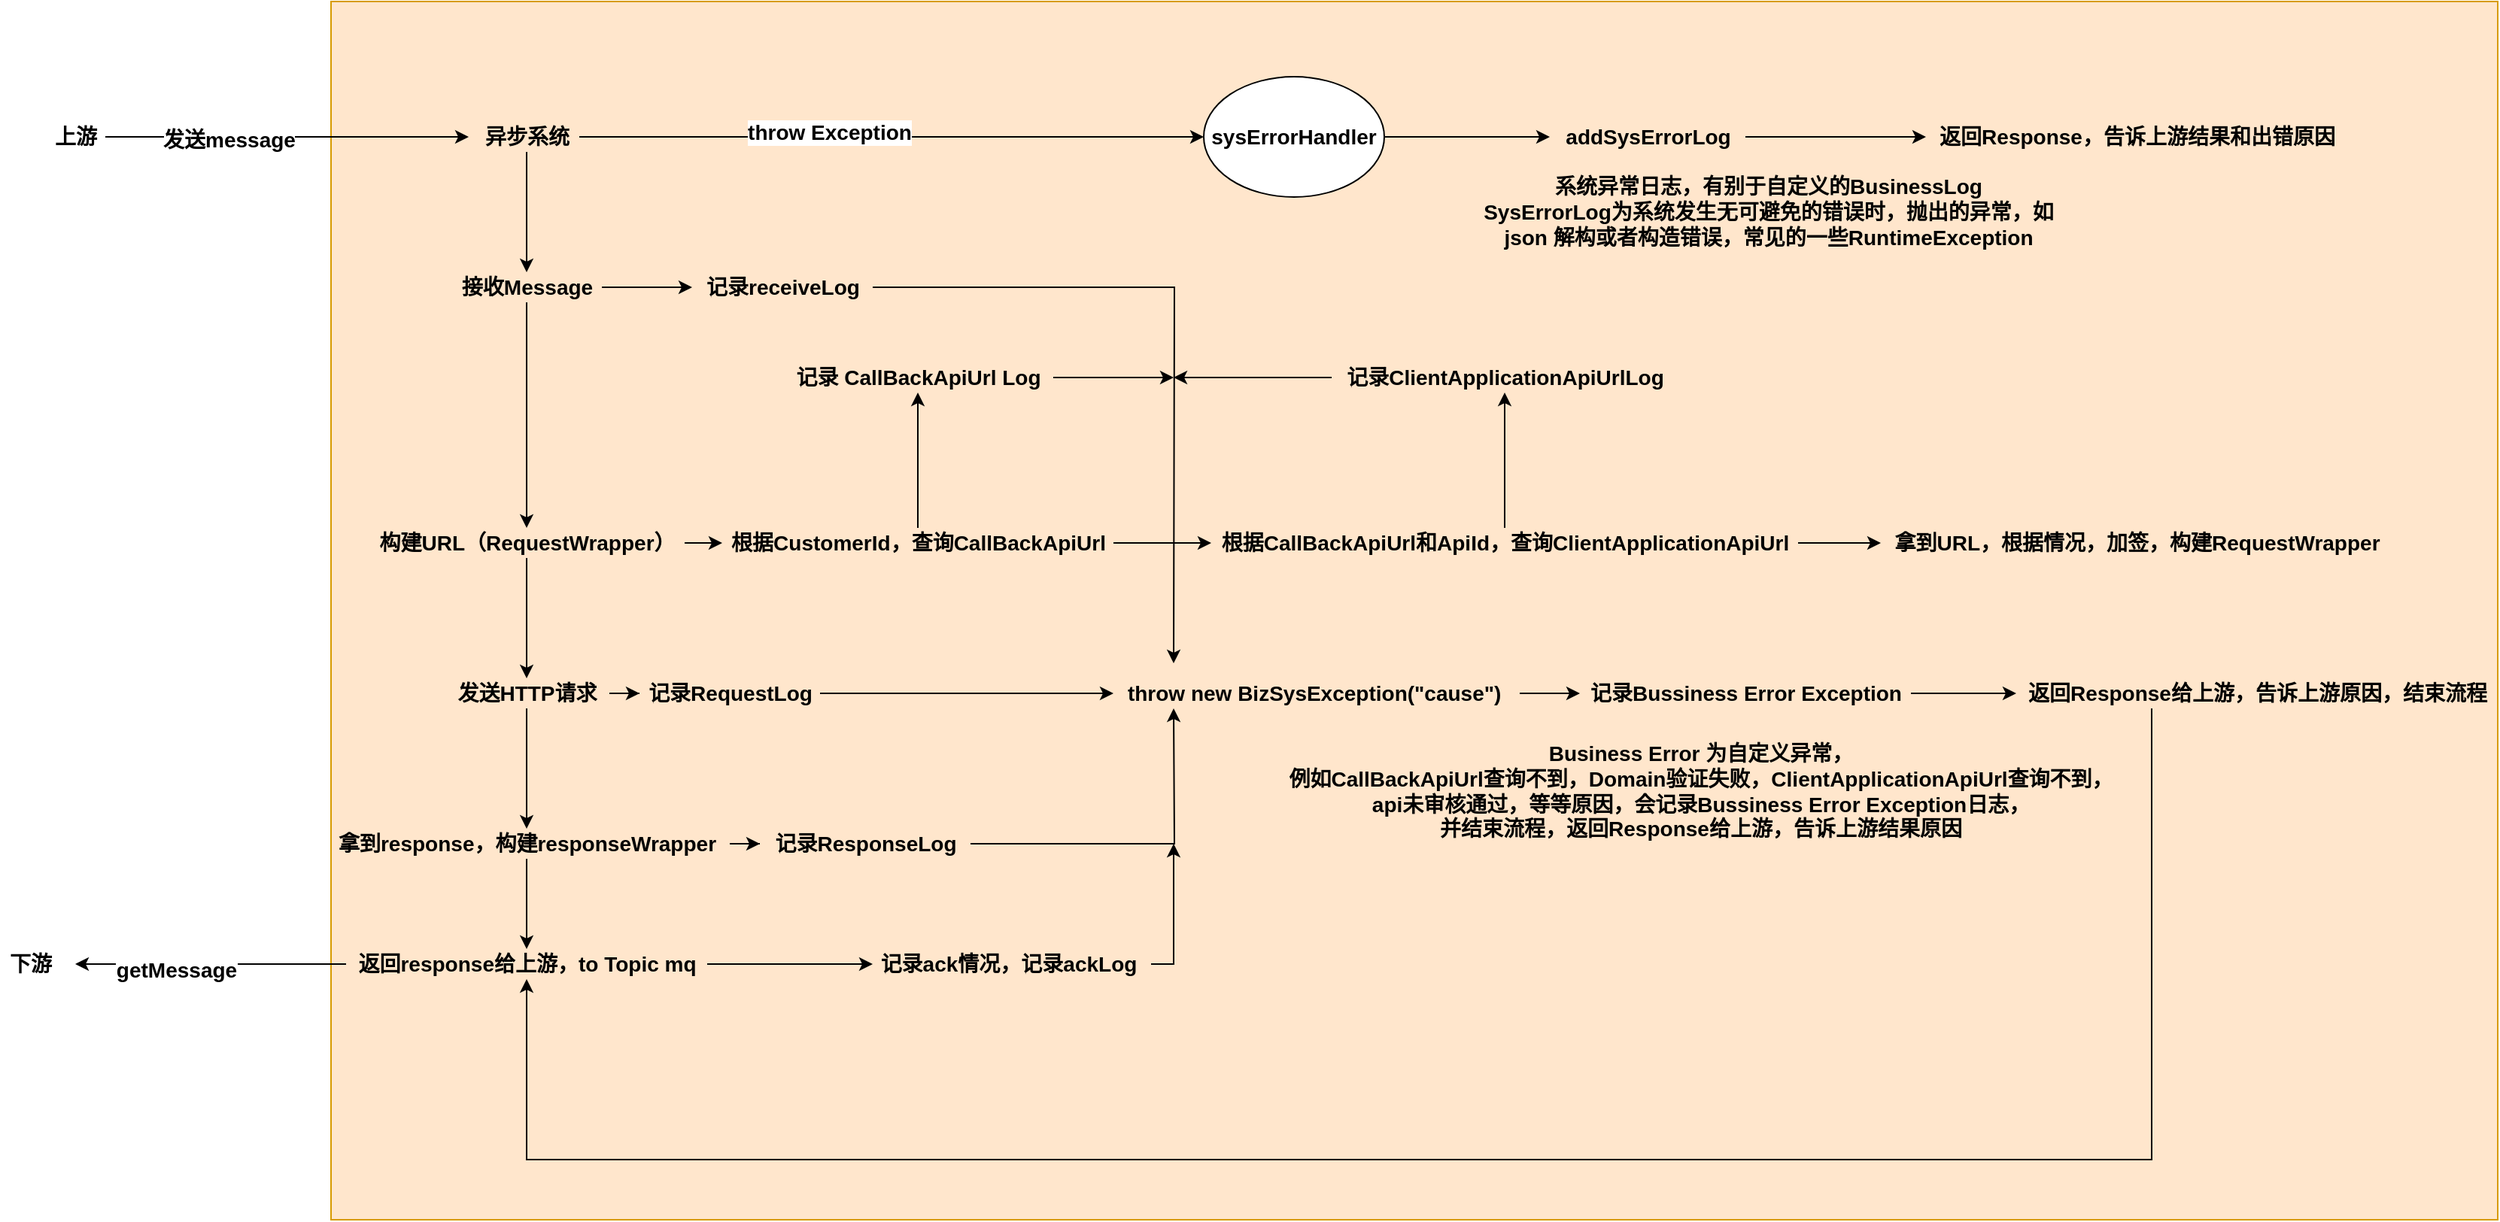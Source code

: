<mxfile version="19.0.3" type="github"><diagram id="NIdniPqSvgRX31nmn3Xq" name="Page-1"><mxGraphModel dx="1422" dy="704" grid="1" gridSize="10" guides="1" tooltips="1" connect="1" arrows="1" fold="1" page="1" pageScale="1" pageWidth="827" pageHeight="1169" math="0" shadow="0"><root><mxCell id="0"/><mxCell id="1" parent="0"/><mxCell id="XE2vrfoXVuFMIHdzYgCL-67" value="" style="rounded=0;whiteSpace=wrap;html=1;fillColor=#ffe6cc;strokeColor=#d79b00;fontStyle=1;fontSize=14;" vertex="1" parent="1"><mxGeometry x="230" y="50" width="1440" height="810" as="geometry"/></mxCell><mxCell id="XE2vrfoXVuFMIHdzYgCL-15" style="edgeStyle=orthogonalEdgeStyle;rounded=0;orthogonalLoop=1;jettySize=auto;html=1;entryX=-0.05;entryY=0.5;entryDx=0;entryDy=0;entryPerimeter=0;fontStyle=1;fontSize=14;" edge="1" parent="1" source="XE2vrfoXVuFMIHdzYgCL-1" target="XE2vrfoXVuFMIHdzYgCL-2"><mxGeometry relative="1" as="geometry"/></mxCell><mxCell id="XE2vrfoXVuFMIHdzYgCL-16" value="发送message" style="edgeLabel;html=1;align=center;verticalAlign=middle;resizable=0;points=[];fontStyle=1;fontSize=14;" vertex="1" connectable="0" parent="XE2vrfoXVuFMIHdzYgCL-15"><mxGeometry x="-0.323" y="-2" relative="1" as="geometry"><mxPoint as="offset"/></mxGeometry></mxCell><mxCell id="XE2vrfoXVuFMIHdzYgCL-1" value="上游" style="text;html=1;align=center;verticalAlign=middle;resizable=0;points=[];autosize=1;strokeColor=none;fillColor=none;fontStyle=1;fontSize=14;" vertex="1" parent="1"><mxGeometry x="40" y="130" width="40" height="20" as="geometry"/></mxCell><mxCell id="XE2vrfoXVuFMIHdzYgCL-4" value="" style="edgeStyle=orthogonalEdgeStyle;rounded=0;orthogonalLoop=1;jettySize=auto;html=1;fontStyle=1;fontSize=14;" edge="1" parent="1" source="XE2vrfoXVuFMIHdzYgCL-2" target="XE2vrfoXVuFMIHdzYgCL-3"><mxGeometry relative="1" as="geometry"/></mxCell><mxCell id="XE2vrfoXVuFMIHdzYgCL-74" style="edgeStyle=orthogonalEdgeStyle;rounded=0;orthogonalLoop=1;jettySize=auto;html=1;entryX=0;entryY=0.5;entryDx=0;entryDy=0;fontStyle=1;fontSize=14;" edge="1" parent="1" source="XE2vrfoXVuFMIHdzYgCL-2" target="XE2vrfoXVuFMIHdzYgCL-71"><mxGeometry relative="1" as="geometry"/></mxCell><mxCell id="XE2vrfoXVuFMIHdzYgCL-75" value="throw Exception" style="edgeLabel;html=1;align=center;verticalAlign=middle;resizable=0;points=[];fontStyle=1;fontSize=14;" vertex="1" connectable="0" parent="XE2vrfoXVuFMIHdzYgCL-74"><mxGeometry x="-0.2" y="3" relative="1" as="geometry"><mxPoint as="offset"/></mxGeometry></mxCell><mxCell id="XE2vrfoXVuFMIHdzYgCL-2" value="异步系统" style="text;html=1;align=center;verticalAlign=middle;resizable=0;points=[];autosize=1;strokeColor=none;fillColor=none;fontStyle=1;fontSize=14;" vertex="1" parent="1"><mxGeometry x="325" y="130" width="70" height="20" as="geometry"/></mxCell><mxCell id="XE2vrfoXVuFMIHdzYgCL-21" style="edgeStyle=orthogonalEdgeStyle;rounded=0;orthogonalLoop=1;jettySize=auto;html=1;fontStyle=1;fontSize=14;" edge="1" parent="1" source="XE2vrfoXVuFMIHdzYgCL-3" target="XE2vrfoXVuFMIHdzYgCL-7"><mxGeometry relative="1" as="geometry"/></mxCell><mxCell id="XE2vrfoXVuFMIHdzYgCL-23" value="" style="edgeStyle=orthogonalEdgeStyle;rounded=0;orthogonalLoop=1;jettySize=auto;html=1;fontStyle=1;fontSize=14;" edge="1" parent="1" source="XE2vrfoXVuFMIHdzYgCL-3" target="XE2vrfoXVuFMIHdzYgCL-22"><mxGeometry relative="1" as="geometry"/></mxCell><mxCell id="XE2vrfoXVuFMIHdzYgCL-3" value="接收Message" style="text;html=1;align=center;verticalAlign=middle;resizable=0;points=[];autosize=1;strokeColor=none;fillColor=none;fontStyle=1;fontSize=14;" vertex="1" parent="1"><mxGeometry x="310" y="230" width="100" height="20" as="geometry"/></mxCell><mxCell id="XE2vrfoXVuFMIHdzYgCL-10" value="" style="edgeStyle=orthogonalEdgeStyle;rounded=0;orthogonalLoop=1;jettySize=auto;html=1;fontStyle=1;fontSize=14;" edge="1" parent="1" source="XE2vrfoXVuFMIHdzYgCL-7" target="XE2vrfoXVuFMIHdzYgCL-9"><mxGeometry relative="1" as="geometry"/></mxCell><mxCell id="XE2vrfoXVuFMIHdzYgCL-25" value="" style="edgeStyle=orthogonalEdgeStyle;rounded=0;orthogonalLoop=1;jettySize=auto;html=1;fontStyle=1;fontSize=14;" edge="1" parent="1" source="XE2vrfoXVuFMIHdzYgCL-7" target="XE2vrfoXVuFMIHdzYgCL-24"><mxGeometry relative="1" as="geometry"/></mxCell><mxCell id="XE2vrfoXVuFMIHdzYgCL-7" value="构建URL（RequestWrapper）" style="text;html=1;align=center;verticalAlign=middle;resizable=0;points=[];autosize=1;strokeColor=none;fillColor=none;fontStyle=1;fontSize=14;" vertex="1" parent="1"><mxGeometry x="255" y="400" width="210" height="20" as="geometry"/></mxCell><mxCell id="XE2vrfoXVuFMIHdzYgCL-12" value="" style="edgeStyle=orthogonalEdgeStyle;rounded=0;orthogonalLoop=1;jettySize=auto;html=1;fontStyle=1;fontSize=14;" edge="1" parent="1" source="XE2vrfoXVuFMIHdzYgCL-9" target="XE2vrfoXVuFMIHdzYgCL-11"><mxGeometry relative="1" as="geometry"/></mxCell><mxCell id="XE2vrfoXVuFMIHdzYgCL-14" value="" style="edgeStyle=orthogonalEdgeStyle;rounded=0;orthogonalLoop=1;jettySize=auto;html=1;fontStyle=1;fontSize=14;" edge="1" parent="1" source="XE2vrfoXVuFMIHdzYgCL-9" target="XE2vrfoXVuFMIHdzYgCL-13"><mxGeometry relative="1" as="geometry"/></mxCell><mxCell id="XE2vrfoXVuFMIHdzYgCL-9" value="发送HTTP请求" style="text;html=1;align=center;verticalAlign=middle;resizable=0;points=[];autosize=1;strokeColor=none;fillColor=none;fontStyle=1;fontSize=14;" vertex="1" parent="1"><mxGeometry x="305" y="500" width="110" height="20" as="geometry"/></mxCell><mxCell id="XE2vrfoXVuFMIHdzYgCL-18" value="" style="edgeStyle=orthogonalEdgeStyle;rounded=0;orthogonalLoop=1;jettySize=auto;html=1;fontStyle=1;fontSize=14;" edge="1" parent="1" source="XE2vrfoXVuFMIHdzYgCL-11" target="XE2vrfoXVuFMIHdzYgCL-17"><mxGeometry relative="1" as="geometry"/></mxCell><mxCell id="XE2vrfoXVuFMIHdzYgCL-20" value="" style="edgeStyle=orthogonalEdgeStyle;rounded=0;orthogonalLoop=1;jettySize=auto;html=1;fontStyle=1;fontSize=14;" edge="1" parent="1" source="XE2vrfoXVuFMIHdzYgCL-11" target="XE2vrfoXVuFMIHdzYgCL-19"><mxGeometry relative="1" as="geometry"/></mxCell><mxCell id="XE2vrfoXVuFMIHdzYgCL-11" value="拿到response，构建responseWrapper" style="text;html=1;align=center;verticalAlign=middle;resizable=0;points=[];autosize=1;strokeColor=none;fillColor=none;fontStyle=1;fontSize=14;" vertex="1" parent="1"><mxGeometry x="225" y="600" width="270" height="20" as="geometry"/></mxCell><mxCell id="XE2vrfoXVuFMIHdzYgCL-35" style="edgeStyle=orthogonalEdgeStyle;rounded=0;orthogonalLoop=1;jettySize=auto;html=1;fontStyle=1;fontSize=14;" edge="1" parent="1" source="XE2vrfoXVuFMIHdzYgCL-13" target="XE2vrfoXVuFMIHdzYgCL-47"><mxGeometry relative="1" as="geometry"><mxPoint x="740" y="510" as="targetPoint"/></mxGeometry></mxCell><mxCell id="XE2vrfoXVuFMIHdzYgCL-13" value="记录RequestLog" style="text;html=1;align=center;verticalAlign=middle;resizable=0;points=[];autosize=1;strokeColor=none;fillColor=none;fontStyle=1;fontSize=14;" vertex="1" parent="1"><mxGeometry x="435" y="500" width="120" height="20" as="geometry"/></mxCell><mxCell id="XE2vrfoXVuFMIHdzYgCL-51" style="edgeStyle=orthogonalEdgeStyle;rounded=0;orthogonalLoop=1;jettySize=auto;html=1;fontStyle=1;fontSize=14;" edge="1" parent="1" source="XE2vrfoXVuFMIHdzYgCL-17"><mxGeometry relative="1" as="geometry"><mxPoint x="590" y="690" as="targetPoint"/></mxGeometry></mxCell><mxCell id="XE2vrfoXVuFMIHdzYgCL-68" style="edgeStyle=orthogonalEdgeStyle;rounded=0;orthogonalLoop=1;jettySize=auto;html=1;fontStyle=1;fontSize=14;" edge="1" parent="1" source="XE2vrfoXVuFMIHdzYgCL-17"><mxGeometry relative="1" as="geometry"><mxPoint x="60" y="690" as="targetPoint"/></mxGeometry></mxCell><mxCell id="XE2vrfoXVuFMIHdzYgCL-70" value="getMessage" style="edgeLabel;html=1;align=center;verticalAlign=middle;resizable=0;points=[];fontStyle=1;fontSize=14;" vertex="1" connectable="0" parent="XE2vrfoXVuFMIHdzYgCL-68"><mxGeometry x="0.26" y="3" relative="1" as="geometry"><mxPoint as="offset"/></mxGeometry></mxCell><mxCell id="XE2vrfoXVuFMIHdzYgCL-17" value="返回response给上游，to Topic mq" style="text;html=1;align=center;verticalAlign=middle;resizable=0;points=[];autosize=1;strokeColor=none;fillColor=none;fontStyle=1;fontSize=14;" vertex="1" parent="1"><mxGeometry x="240" y="680" width="240" height="20" as="geometry"/></mxCell><mxCell id="XE2vrfoXVuFMIHdzYgCL-36" style="edgeStyle=orthogonalEdgeStyle;rounded=0;orthogonalLoop=1;jettySize=auto;html=1;fontStyle=1;fontSize=14;" edge="1" parent="1" source="XE2vrfoXVuFMIHdzYgCL-19"><mxGeometry relative="1" as="geometry"><mxPoint x="790" y="520" as="targetPoint"/></mxGeometry></mxCell><mxCell id="XE2vrfoXVuFMIHdzYgCL-19" value="记录ResponseLog" style="text;html=1;align=center;verticalAlign=middle;resizable=0;points=[];autosize=1;strokeColor=none;fillColor=none;fontStyle=1;fontSize=14;" vertex="1" parent="1"><mxGeometry x="515" y="600" width="140" height="20" as="geometry"/></mxCell><mxCell id="XE2vrfoXVuFMIHdzYgCL-41" style="edgeStyle=orthogonalEdgeStyle;rounded=0;orthogonalLoop=1;jettySize=auto;html=1;fontStyle=1;fontSize=14;" edge="1" parent="1" source="XE2vrfoXVuFMIHdzYgCL-22"><mxGeometry relative="1" as="geometry"><mxPoint x="790" y="490" as="targetPoint"/></mxGeometry></mxCell><mxCell id="XE2vrfoXVuFMIHdzYgCL-22" value="记录receiveLog" style="text;html=1;align=center;verticalAlign=middle;resizable=0;points=[];autosize=1;strokeColor=none;fillColor=none;fontStyle=1;fontSize=14;" vertex="1" parent="1"><mxGeometry x="470" y="230" width="120" height="20" as="geometry"/></mxCell><mxCell id="XE2vrfoXVuFMIHdzYgCL-27" value="" style="edgeStyle=orthogonalEdgeStyle;rounded=0;orthogonalLoop=1;jettySize=auto;html=1;fontStyle=1;fontSize=14;" edge="1" parent="1" source="XE2vrfoXVuFMIHdzYgCL-24" target="XE2vrfoXVuFMIHdzYgCL-26"><mxGeometry relative="1" as="geometry"/></mxCell><mxCell id="XE2vrfoXVuFMIHdzYgCL-29" value="" style="edgeStyle=orthogonalEdgeStyle;rounded=0;orthogonalLoop=1;jettySize=auto;html=1;fontStyle=1;fontSize=14;" edge="1" parent="1" source="XE2vrfoXVuFMIHdzYgCL-24" target="XE2vrfoXVuFMIHdzYgCL-28"><mxGeometry relative="1" as="geometry"/></mxCell><mxCell id="XE2vrfoXVuFMIHdzYgCL-24" value="根据CustomerId，查询CallBackApiUrl" style="text;html=1;align=center;verticalAlign=middle;resizable=0;points=[];autosize=1;strokeColor=none;fillColor=none;fontStyle=1;fontSize=14;" vertex="1" parent="1"><mxGeometry x="490" y="400" width="260" height="20" as="geometry"/></mxCell><mxCell id="XE2vrfoXVuFMIHdzYgCL-45" style="edgeStyle=orthogonalEdgeStyle;rounded=0;orthogonalLoop=1;jettySize=auto;html=1;fontStyle=1;fontSize=14;" edge="1" parent="1" source="XE2vrfoXVuFMIHdzYgCL-26"><mxGeometry relative="1" as="geometry"><mxPoint x="790" y="300" as="targetPoint"/></mxGeometry></mxCell><mxCell id="XE2vrfoXVuFMIHdzYgCL-26" value="记录 CallBackApiUrl Log" style="text;html=1;align=center;verticalAlign=middle;resizable=0;points=[];autosize=1;strokeColor=none;fillColor=none;fontStyle=1;fontSize=14;" vertex="1" parent="1"><mxGeometry x="530" y="290" width="180" height="20" as="geometry"/></mxCell><mxCell id="XE2vrfoXVuFMIHdzYgCL-31" value="" style="edgeStyle=orthogonalEdgeStyle;rounded=0;orthogonalLoop=1;jettySize=auto;html=1;fontStyle=1;fontSize=14;" edge="1" parent="1" source="XE2vrfoXVuFMIHdzYgCL-28" target="XE2vrfoXVuFMIHdzYgCL-30"><mxGeometry relative="1" as="geometry"/></mxCell><mxCell id="XE2vrfoXVuFMIHdzYgCL-33" value="" style="edgeStyle=orthogonalEdgeStyle;rounded=0;orthogonalLoop=1;jettySize=auto;html=1;fontStyle=1;fontSize=14;" edge="1" parent="1" source="XE2vrfoXVuFMIHdzYgCL-28" target="XE2vrfoXVuFMIHdzYgCL-32"><mxGeometry relative="1" as="geometry"/></mxCell><mxCell id="XE2vrfoXVuFMIHdzYgCL-28" value="根据CallBackApiUrl和ApiId，查询ClientApplicationApiUrl" style="text;html=1;align=center;verticalAlign=middle;resizable=0;points=[];autosize=1;strokeColor=none;fillColor=none;fontStyle=1;fontSize=14;" vertex="1" parent="1"><mxGeometry x="815" y="400" width="390" height="20" as="geometry"/></mxCell><mxCell id="XE2vrfoXVuFMIHdzYgCL-46" style="edgeStyle=orthogonalEdgeStyle;rounded=0;orthogonalLoop=1;jettySize=auto;html=1;fontStyle=1;fontSize=14;" edge="1" parent="1" source="XE2vrfoXVuFMIHdzYgCL-30"><mxGeometry relative="1" as="geometry"><mxPoint x="790" y="300" as="targetPoint"/></mxGeometry></mxCell><mxCell id="XE2vrfoXVuFMIHdzYgCL-30" value="记录ClientApplicationApiUrlLog" style="text;html=1;align=center;verticalAlign=middle;resizable=0;points=[];autosize=1;strokeColor=none;fillColor=none;fontStyle=1;fontSize=14;" vertex="1" parent="1"><mxGeometry x="895" y="290" width="230" height="20" as="geometry"/></mxCell><mxCell id="XE2vrfoXVuFMIHdzYgCL-32" value="拿到URL，根据情况，加签，构建RequestWrapper" style="text;html=1;align=center;verticalAlign=middle;resizable=0;points=[];autosize=1;strokeColor=none;fillColor=none;fontStyle=1;fontSize=14;" vertex="1" parent="1"><mxGeometry x="1260" y="400" width="340" height="20" as="geometry"/></mxCell><mxCell id="XE2vrfoXVuFMIHdzYgCL-88" value="" style="edgeStyle=orthogonalEdgeStyle;rounded=0;orthogonalLoop=1;jettySize=auto;html=1;fontSize=14;" edge="1" parent="1" source="XE2vrfoXVuFMIHdzYgCL-47" target="XE2vrfoXVuFMIHdzYgCL-49"><mxGeometry relative="1" as="geometry"><mxPoint x="1106" y="490" as="targetPoint"/></mxGeometry></mxCell><mxCell id="XE2vrfoXVuFMIHdzYgCL-47" value="throw new BizSysException(&quot;cause&quot;)&amp;nbsp;" style="text;html=1;align=center;verticalAlign=middle;resizable=0;points=[];autosize=1;strokeColor=none;fillColor=none;fontStyle=1;fontSize=14;" vertex="1" parent="1"><mxGeometry x="750" y="500" width="270" height="20" as="geometry"/></mxCell><mxCell id="XE2vrfoXVuFMIHdzYgCL-56" style="edgeStyle=orthogonalEdgeStyle;rounded=0;orthogonalLoop=1;jettySize=auto;html=1;fontStyle=1;fontSize=14;" edge="1" parent="1" source="XE2vrfoXVuFMIHdzYgCL-49" target="XE2vrfoXVuFMIHdzYgCL-57"><mxGeometry relative="1" as="geometry"><mxPoint x="1300" y="510" as="targetPoint"/></mxGeometry></mxCell><mxCell id="XE2vrfoXVuFMIHdzYgCL-49" value="记录Bussiness Error Exception" style="text;html=1;align=center;verticalAlign=middle;resizable=0;points=[];autosize=1;strokeColor=none;fillColor=none;fontStyle=1;fontSize=14;" vertex="1" parent="1"><mxGeometry x="1060" y="500" width="220" height="20" as="geometry"/></mxCell><mxCell id="XE2vrfoXVuFMIHdzYgCL-50" value="Business Error 为自定义异常，&lt;br style=&quot;font-size: 14px;&quot;&gt;例如CallBackApiUrl查询不到，Domain验证失败，ClientApplicationApiUrl查询不到，&lt;br style=&quot;font-size: 14px;&quot;&gt;api未审核通过，等等原因，会记录Bussiness Error Exception日志，&lt;br style=&quot;font-size: 14px;&quot;&gt;并结束流程，返回Response给上游，告诉上游结果原因&lt;br style=&quot;font-size: 14px;&quot;&gt;" style="text;html=1;align=center;verticalAlign=middle;resizable=0;points=[];autosize=1;strokeColor=none;fillColor=none;fontStyle=1;fontSize=14;" vertex="1" parent="1"><mxGeometry x="860" y="540" width="560" height="70" as="geometry"/></mxCell><mxCell id="XE2vrfoXVuFMIHdzYgCL-53" style="edgeStyle=orthogonalEdgeStyle;rounded=0;orthogonalLoop=1;jettySize=auto;html=1;fontStyle=1;fontSize=14;" edge="1" parent="1" source="XE2vrfoXVuFMIHdzYgCL-52"><mxGeometry relative="1" as="geometry"><mxPoint x="790" y="610" as="targetPoint"/><Array as="points"><mxPoint x="790" y="690"/></Array></mxGeometry></mxCell><mxCell id="XE2vrfoXVuFMIHdzYgCL-52" value="记录ack情况，记录ackLog" style="text;html=1;align=center;verticalAlign=middle;resizable=0;points=[];autosize=1;strokeColor=none;fillColor=none;fontStyle=1;fontSize=14;" vertex="1" parent="1"><mxGeometry x="585" y="680" width="190" height="20" as="geometry"/></mxCell><mxCell id="XE2vrfoXVuFMIHdzYgCL-58" style="edgeStyle=orthogonalEdgeStyle;rounded=0;orthogonalLoop=1;jettySize=auto;html=1;fontStyle=1;fontSize=14;" edge="1" parent="1" source="XE2vrfoXVuFMIHdzYgCL-57" target="XE2vrfoXVuFMIHdzYgCL-17"><mxGeometry relative="1" as="geometry"><mxPoint x="350" y="770" as="targetPoint"/><Array as="points"><mxPoint x="1440" y="820"/><mxPoint x="360" y="820"/></Array></mxGeometry></mxCell><mxCell id="XE2vrfoXVuFMIHdzYgCL-57" value="返回Response给上游，告诉上游原因，结束流程" style="text;html=1;align=center;verticalAlign=middle;resizable=0;points=[];autosize=1;strokeColor=none;fillColor=none;fontStyle=1;fontSize=14;" vertex="1" parent="1"><mxGeometry x="1350" y="500" width="320" height="20" as="geometry"/></mxCell><mxCell id="XE2vrfoXVuFMIHdzYgCL-69" value="下游" style="text;html=1;align=center;verticalAlign=middle;resizable=0;points=[];autosize=1;strokeColor=none;fillColor=none;fontStyle=1;fontSize=14;" vertex="1" parent="1"><mxGeometry x="10" y="680" width="40" height="20" as="geometry"/></mxCell><mxCell id="XE2vrfoXVuFMIHdzYgCL-81" value="" style="edgeStyle=orthogonalEdgeStyle;rounded=0;orthogonalLoop=1;jettySize=auto;html=1;fontStyle=1;fontSize=14;" edge="1" parent="1" source="XE2vrfoXVuFMIHdzYgCL-71" target="XE2vrfoXVuFMIHdzYgCL-82"><mxGeometry relative="1" as="geometry"><mxPoint x="1010" y="130" as="targetPoint"/></mxGeometry></mxCell><mxCell id="XE2vrfoXVuFMIHdzYgCL-71" value="sysErrorHandler" style="ellipse;whiteSpace=wrap;html=1;fontStyle=1;fontSize=14;" vertex="1" parent="1"><mxGeometry x="810" y="100" width="120" height="80" as="geometry"/></mxCell><mxCell id="XE2vrfoXVuFMIHdzYgCL-85" value="" style="edgeStyle=orthogonalEdgeStyle;rounded=0;orthogonalLoop=1;jettySize=auto;html=1;fontStyle=1;fontSize=14;" edge="1" parent="1" source="XE2vrfoXVuFMIHdzYgCL-82" target="XE2vrfoXVuFMIHdzYgCL-84"><mxGeometry relative="1" as="geometry"/></mxCell><mxCell id="XE2vrfoXVuFMIHdzYgCL-82" value="addSysErrorLog" style="text;html=1;align=center;verticalAlign=middle;resizable=0;points=[];autosize=1;strokeColor=none;fillColor=none;fontStyle=1;fontSize=14;" vertex="1" parent="1"><mxGeometry x="1040" y="130" width="130" height="20" as="geometry"/></mxCell><mxCell id="XE2vrfoXVuFMIHdzYgCL-83" value="系统异常日志，有别于自定义的BusinessLog&lt;br style=&quot;font-size: 14px;&quot;&gt;SysErrorLog为系统发生无可避免的错误时，抛出的异常，如&lt;br style=&quot;font-size: 14px;&quot;&gt;json 解构或者构造错误，常见的一些RuntimeException" style="text;html=1;align=center;verticalAlign=middle;resizable=0;points=[];autosize=1;strokeColor=none;fillColor=none;fontStyle=1;fontSize=14;" vertex="1" parent="1"><mxGeometry x="990" y="160" width="390" height="60" as="geometry"/></mxCell><mxCell id="XE2vrfoXVuFMIHdzYgCL-84" value="返回Response，告诉上游结果和出错原因" style="text;html=1;align=center;verticalAlign=middle;resizable=0;points=[];autosize=1;strokeColor=none;fillColor=none;fontStyle=1;fontSize=14;" vertex="1" parent="1"><mxGeometry x="1290" y="130" width="280" height="20" as="geometry"/></mxCell></root></mxGraphModel></diagram></mxfile>